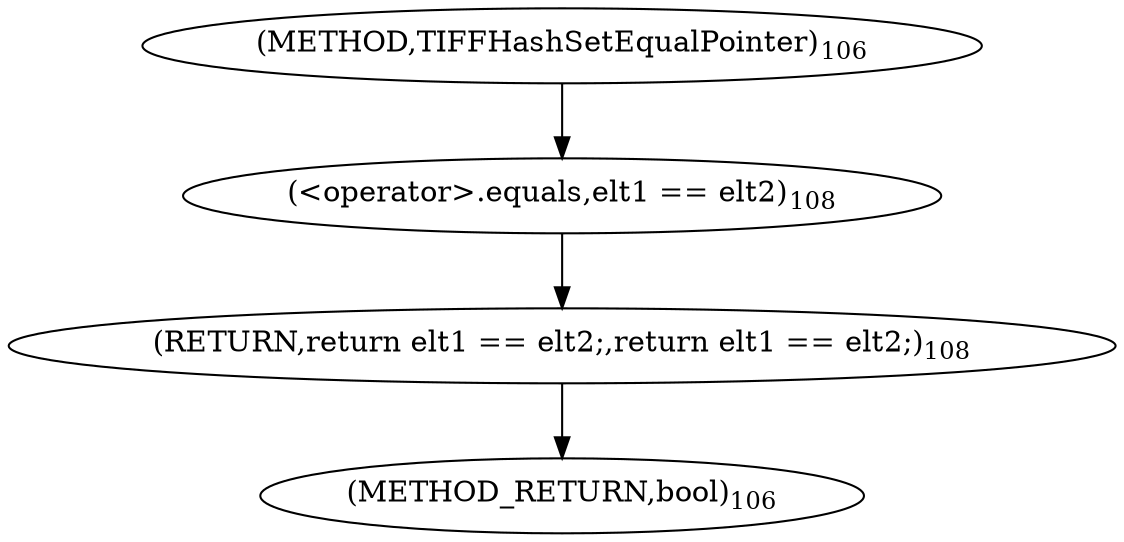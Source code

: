 digraph "TIFFHashSetEqualPointer" {  
"4953" [label = <(RETURN,return elt1 == elt2;,return elt1 == elt2;)<SUB>108</SUB>> ]
"4954" [label = <(&lt;operator&gt;.equals,elt1 == elt2)<SUB>108</SUB>> ]
"4949" [label = <(METHOD,TIFFHashSetEqualPointer)<SUB>106</SUB>> ]
"4957" [label = <(METHOD_RETURN,bool)<SUB>106</SUB>> ]
  "4953" -> "4957" 
  "4954" -> "4953" 
  "4949" -> "4954" 
}
